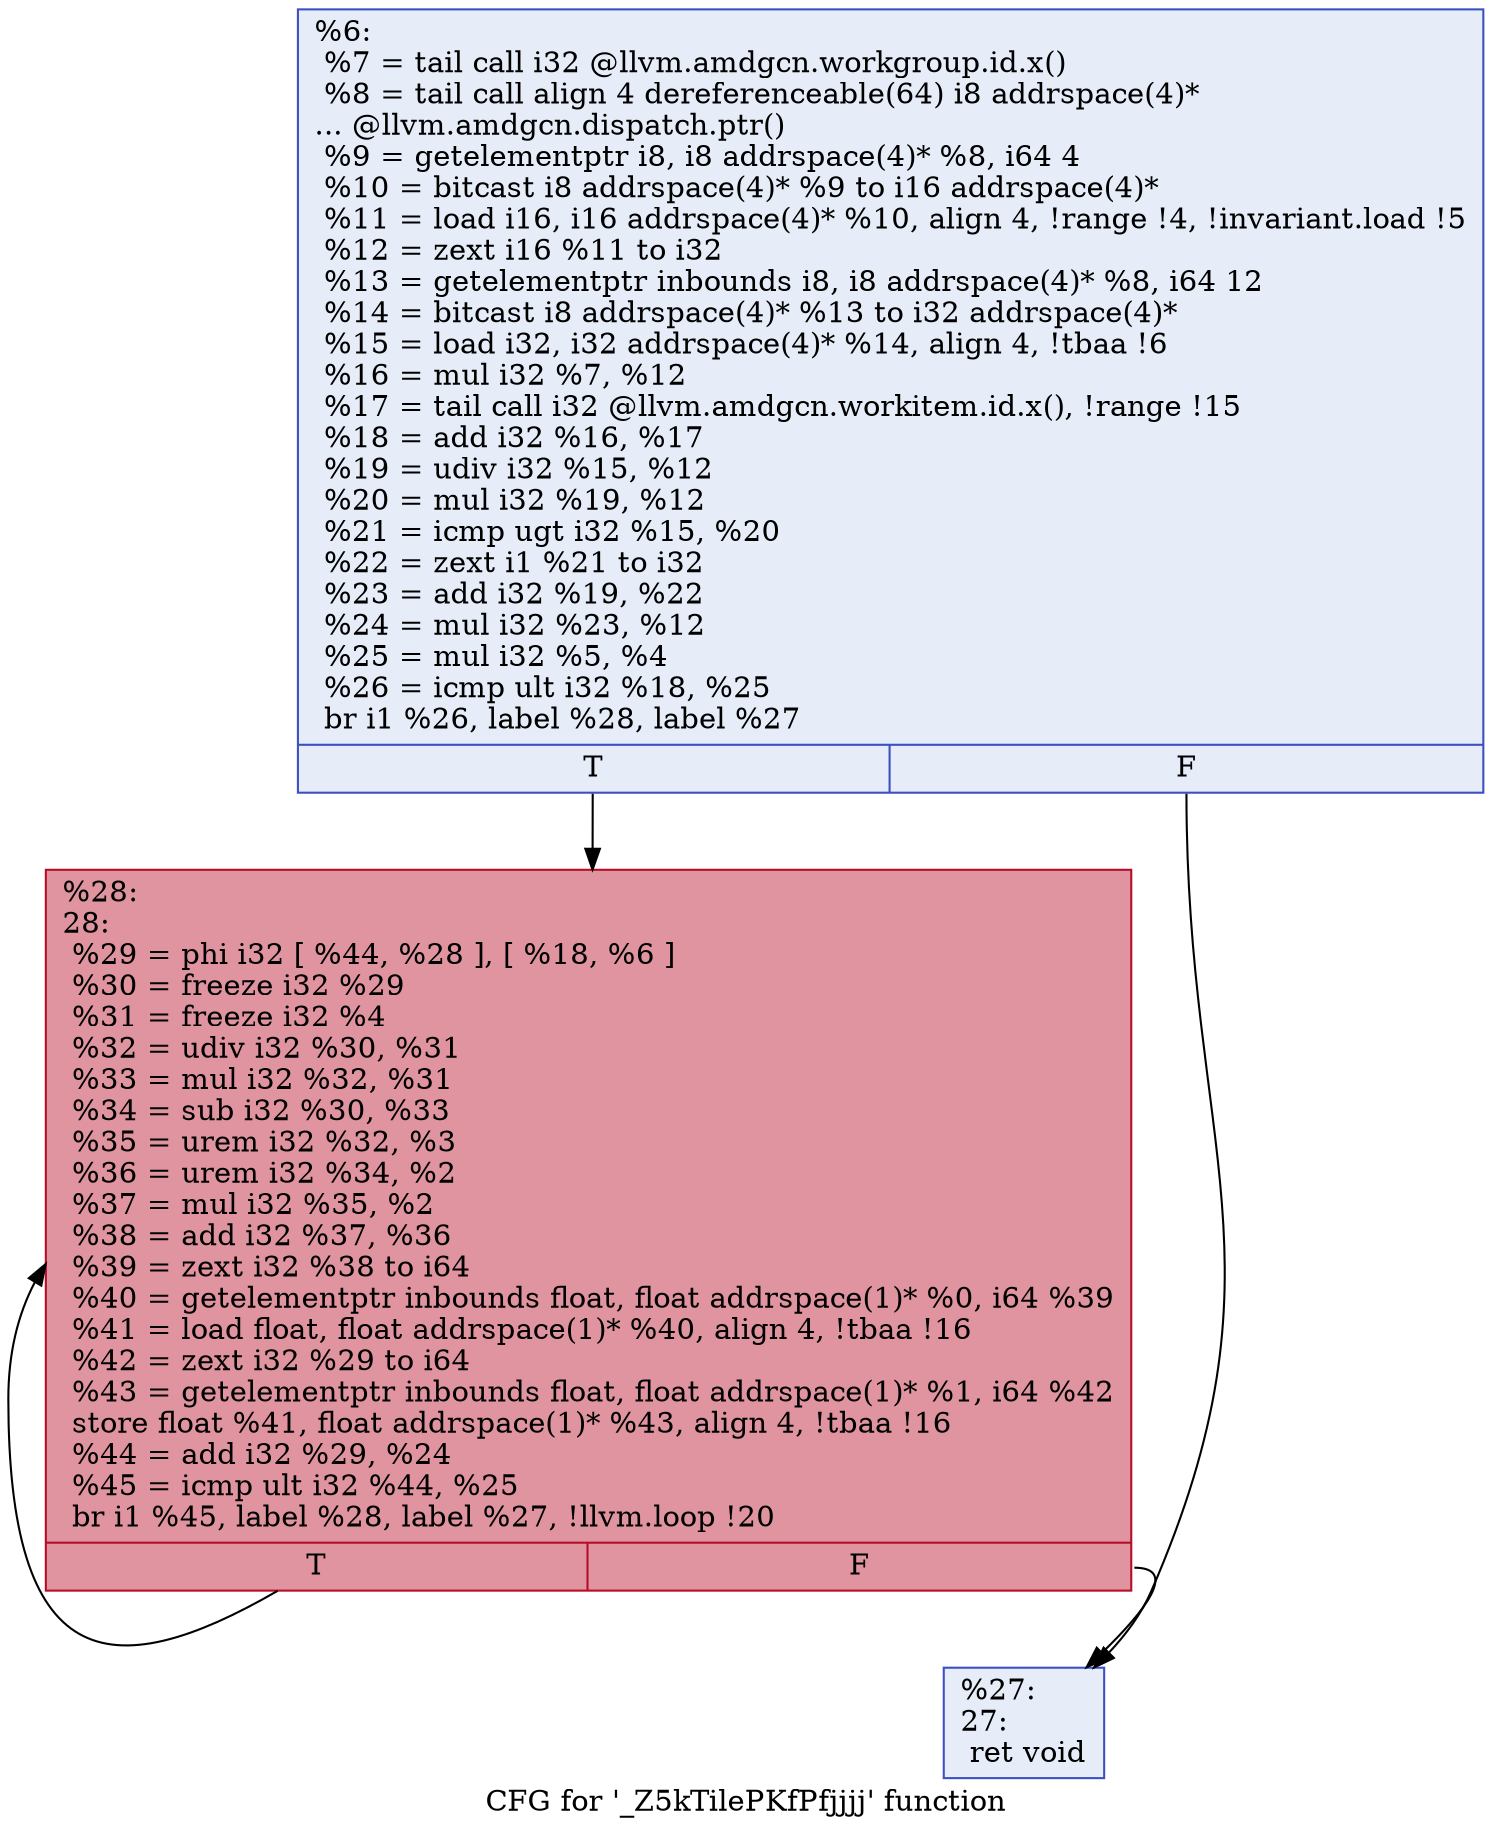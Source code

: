 digraph "CFG for '_Z5kTilePKfPfjjjj' function" {
	label="CFG for '_Z5kTilePKfPfjjjj' function";

	Node0x504d5b0 [shape=record,color="#3d50c3ff", style=filled, fillcolor="#c7d7f070",label="{%6:\l  %7 = tail call i32 @llvm.amdgcn.workgroup.id.x()\l  %8 = tail call align 4 dereferenceable(64) i8 addrspace(4)*\l... @llvm.amdgcn.dispatch.ptr()\l  %9 = getelementptr i8, i8 addrspace(4)* %8, i64 4\l  %10 = bitcast i8 addrspace(4)* %9 to i16 addrspace(4)*\l  %11 = load i16, i16 addrspace(4)* %10, align 4, !range !4, !invariant.load !5\l  %12 = zext i16 %11 to i32\l  %13 = getelementptr inbounds i8, i8 addrspace(4)* %8, i64 12\l  %14 = bitcast i8 addrspace(4)* %13 to i32 addrspace(4)*\l  %15 = load i32, i32 addrspace(4)* %14, align 4, !tbaa !6\l  %16 = mul i32 %7, %12\l  %17 = tail call i32 @llvm.amdgcn.workitem.id.x(), !range !15\l  %18 = add i32 %16, %17\l  %19 = udiv i32 %15, %12\l  %20 = mul i32 %19, %12\l  %21 = icmp ugt i32 %15, %20\l  %22 = zext i1 %21 to i32\l  %23 = add i32 %19, %22\l  %24 = mul i32 %23, %12\l  %25 = mul i32 %5, %4\l  %26 = icmp ult i32 %18, %25\l  br i1 %26, label %28, label %27\l|{<s0>T|<s1>F}}"];
	Node0x504d5b0:s0 -> Node0x504fbd0;
	Node0x504d5b0:s1 -> Node0x504fc60;
	Node0x504fc60 [shape=record,color="#3d50c3ff", style=filled, fillcolor="#c7d7f070",label="{%27:\l27:                                               \l  ret void\l}"];
	Node0x504fbd0 [shape=record,color="#b70d28ff", style=filled, fillcolor="#b70d2870",label="{%28:\l28:                                               \l  %29 = phi i32 [ %44, %28 ], [ %18, %6 ]\l  %30 = freeze i32 %29\l  %31 = freeze i32 %4\l  %32 = udiv i32 %30, %31\l  %33 = mul i32 %32, %31\l  %34 = sub i32 %30, %33\l  %35 = urem i32 %32, %3\l  %36 = urem i32 %34, %2\l  %37 = mul i32 %35, %2\l  %38 = add i32 %37, %36\l  %39 = zext i32 %38 to i64\l  %40 = getelementptr inbounds float, float addrspace(1)* %0, i64 %39\l  %41 = load float, float addrspace(1)* %40, align 4, !tbaa !16\l  %42 = zext i32 %29 to i64\l  %43 = getelementptr inbounds float, float addrspace(1)* %1, i64 %42\l  store float %41, float addrspace(1)* %43, align 4, !tbaa !16\l  %44 = add i32 %29, %24\l  %45 = icmp ult i32 %44, %25\l  br i1 %45, label %28, label %27, !llvm.loop !20\l|{<s0>T|<s1>F}}"];
	Node0x504fbd0:s0 -> Node0x504fbd0;
	Node0x504fbd0:s1 -> Node0x504fc60;
}
